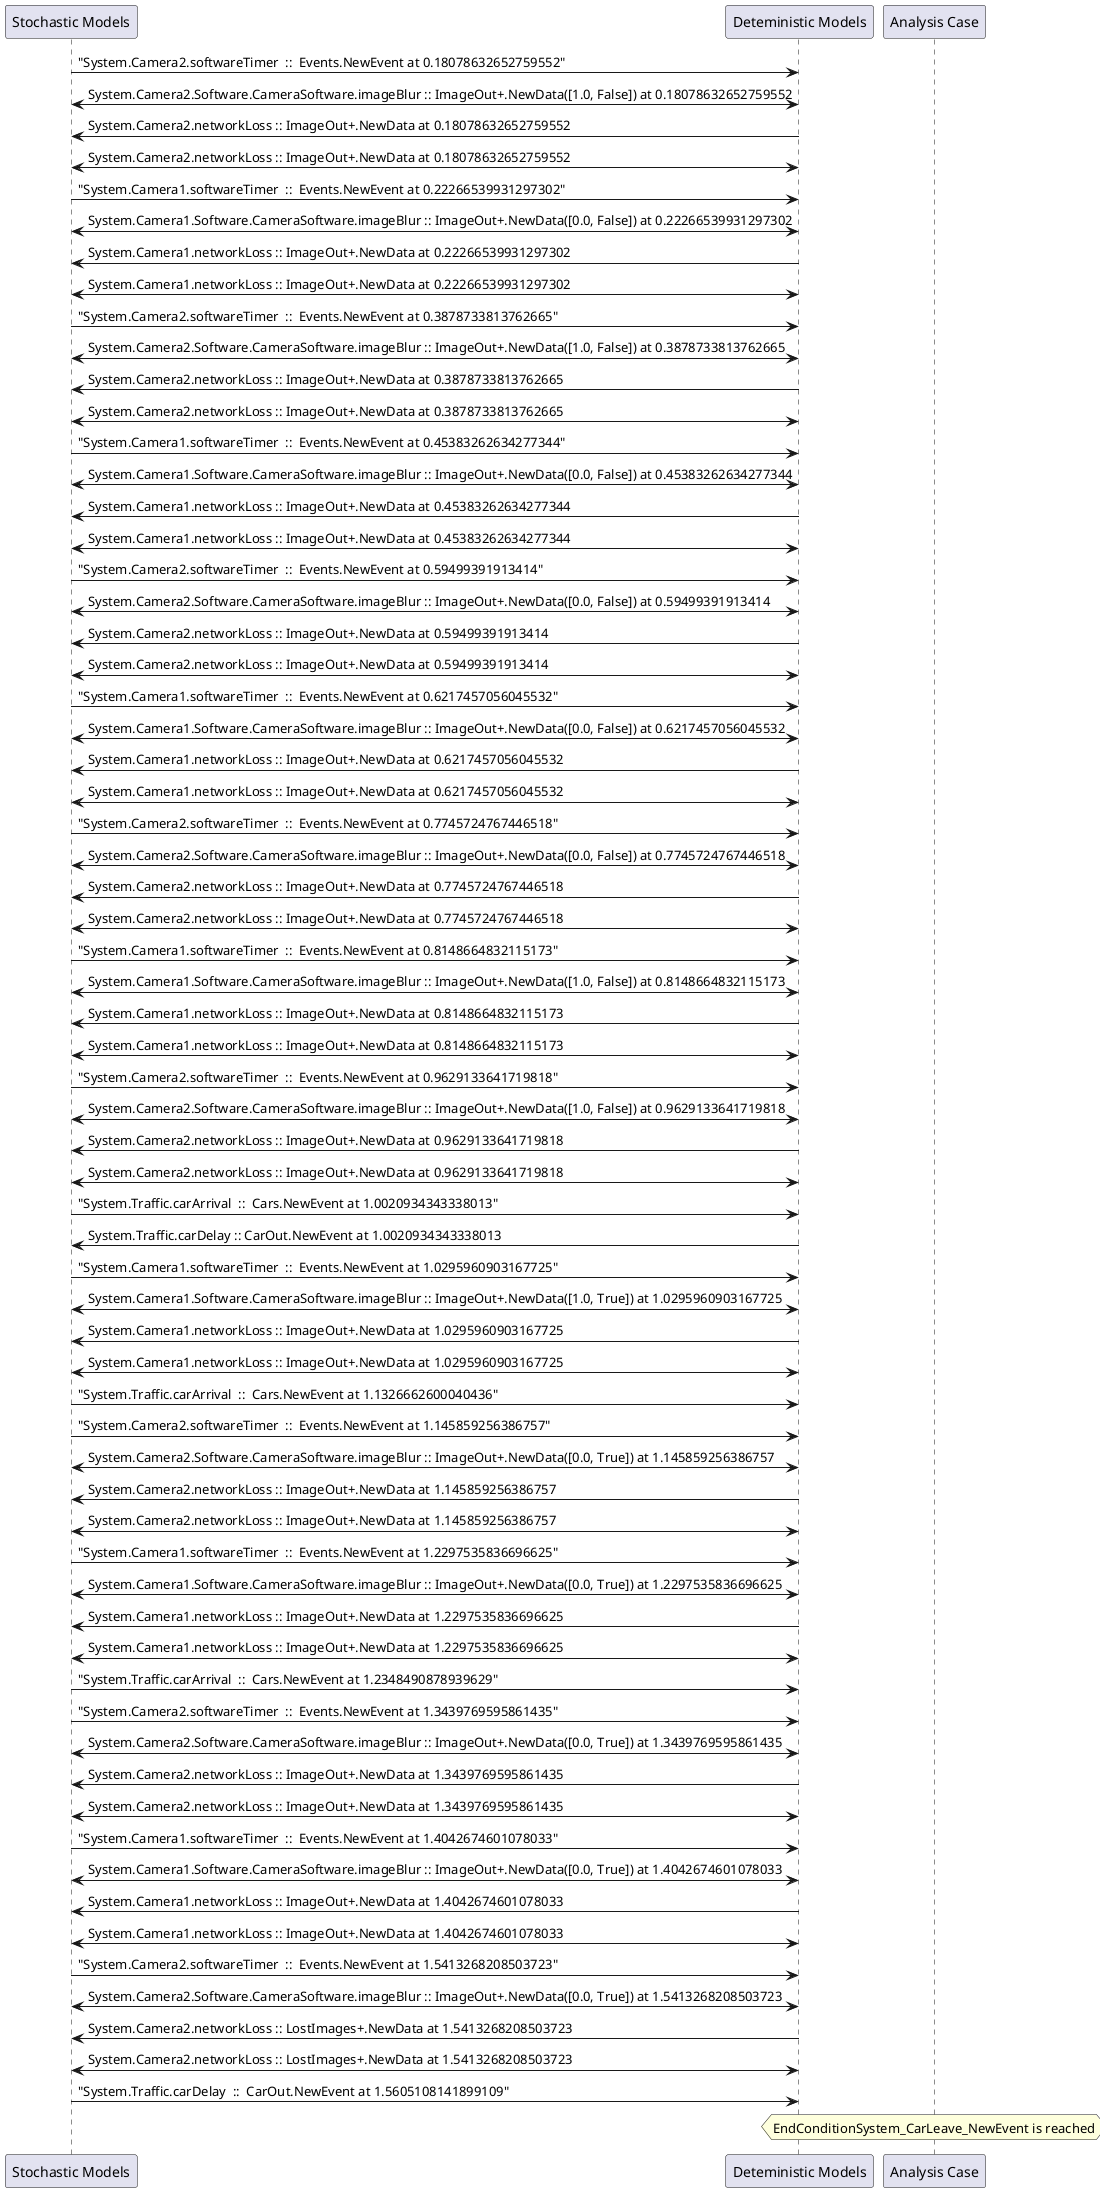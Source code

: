 
	@startuml
	participant "Stochastic Models" as stochmodel
	participant "Deteministic Models" as detmodel
	participant "Analysis Case" as analysis
	{34139_stop} stochmodel -> detmodel : "System.Camera2.softwareTimer  ::  Events.NewEvent at 0.18078632652759552"
detmodel <-> stochmodel : System.Camera2.Software.CameraSoftware.imageBlur :: ImageOut+.NewData([1.0, False]) at 0.18078632652759552
detmodel -> stochmodel : System.Camera2.networkLoss :: ImageOut+.NewData at 0.18078632652759552
detmodel <-> stochmodel : System.Camera2.networkLoss :: ImageOut+.NewData at 0.18078632652759552
{34123_stop} stochmodel -> detmodel : "System.Camera1.softwareTimer  ::  Events.NewEvent at 0.22266539931297302"
detmodel <-> stochmodel : System.Camera1.Software.CameraSoftware.imageBlur :: ImageOut+.NewData([0.0, False]) at 0.22266539931297302
detmodel -> stochmodel : System.Camera1.networkLoss :: ImageOut+.NewData at 0.22266539931297302
detmodel <-> stochmodel : System.Camera1.networkLoss :: ImageOut+.NewData at 0.22266539931297302
{34140_stop} stochmodel -> detmodel : "System.Camera2.softwareTimer  ::  Events.NewEvent at 0.3878733813762665"
detmodel <-> stochmodel : System.Camera2.Software.CameraSoftware.imageBlur :: ImageOut+.NewData([1.0, False]) at 0.3878733813762665
detmodel -> stochmodel : System.Camera2.networkLoss :: ImageOut+.NewData at 0.3878733813762665
detmodel <-> stochmodel : System.Camera2.networkLoss :: ImageOut+.NewData at 0.3878733813762665
{34124_stop} stochmodel -> detmodel : "System.Camera1.softwareTimer  ::  Events.NewEvent at 0.45383262634277344"
detmodel <-> stochmodel : System.Camera1.Software.CameraSoftware.imageBlur :: ImageOut+.NewData([0.0, False]) at 0.45383262634277344
detmodel -> stochmodel : System.Camera1.networkLoss :: ImageOut+.NewData at 0.45383262634277344
detmodel <-> stochmodel : System.Camera1.networkLoss :: ImageOut+.NewData at 0.45383262634277344
{34141_stop} stochmodel -> detmodel : "System.Camera2.softwareTimer  ::  Events.NewEvent at 0.59499391913414"
detmodel <-> stochmodel : System.Camera2.Software.CameraSoftware.imageBlur :: ImageOut+.NewData([0.0, False]) at 0.59499391913414
detmodel -> stochmodel : System.Camera2.networkLoss :: ImageOut+.NewData at 0.59499391913414
detmodel <-> stochmodel : System.Camera2.networkLoss :: ImageOut+.NewData at 0.59499391913414
{34125_stop} stochmodel -> detmodel : "System.Camera1.softwareTimer  ::  Events.NewEvent at 0.6217457056045532"
detmodel <-> stochmodel : System.Camera1.Software.CameraSoftware.imageBlur :: ImageOut+.NewData([0.0, False]) at 0.6217457056045532
detmodel -> stochmodel : System.Camera1.networkLoss :: ImageOut+.NewData at 0.6217457056045532
detmodel <-> stochmodel : System.Camera1.networkLoss :: ImageOut+.NewData at 0.6217457056045532
{34142_stop} stochmodel -> detmodel : "System.Camera2.softwareTimer  ::  Events.NewEvent at 0.7745724767446518"
detmodel <-> stochmodel : System.Camera2.Software.CameraSoftware.imageBlur :: ImageOut+.NewData([0.0, False]) at 0.7745724767446518
detmodel -> stochmodel : System.Camera2.networkLoss :: ImageOut+.NewData at 0.7745724767446518
detmodel <-> stochmodel : System.Camera2.networkLoss :: ImageOut+.NewData at 0.7745724767446518
{34126_stop} stochmodel -> detmodel : "System.Camera1.softwareTimer  ::  Events.NewEvent at 0.8148664832115173"
detmodel <-> stochmodel : System.Camera1.Software.CameraSoftware.imageBlur :: ImageOut+.NewData([1.0, False]) at 0.8148664832115173
detmodel -> stochmodel : System.Camera1.networkLoss :: ImageOut+.NewData at 0.8148664832115173
detmodel <-> stochmodel : System.Camera1.networkLoss :: ImageOut+.NewData at 0.8148664832115173
{34143_stop} stochmodel -> detmodel : "System.Camera2.softwareTimer  ::  Events.NewEvent at 0.9629133641719818"
detmodel <-> stochmodel : System.Camera2.Software.CameraSoftware.imageBlur :: ImageOut+.NewData([1.0, False]) at 0.9629133641719818
detmodel -> stochmodel : System.Camera2.networkLoss :: ImageOut+.NewData at 0.9629133641719818
detmodel <-> stochmodel : System.Camera2.networkLoss :: ImageOut+.NewData at 0.9629133641719818
{34154_stop} stochmodel -> detmodel : "System.Traffic.carArrival  ::  Cars.NewEvent at 1.0020934343338013"
{34161_start} detmodel -> stochmodel : System.Traffic.carDelay :: CarOut.NewEvent at 1.0020934343338013
{34127_stop} stochmodel -> detmodel : "System.Camera1.softwareTimer  ::  Events.NewEvent at 1.0295960903167725"
detmodel <-> stochmodel : System.Camera1.Software.CameraSoftware.imageBlur :: ImageOut+.NewData([1.0, True]) at 1.0295960903167725
detmodel -> stochmodel : System.Camera1.networkLoss :: ImageOut+.NewData at 1.0295960903167725
detmodel <-> stochmodel : System.Camera1.networkLoss :: ImageOut+.NewData at 1.0295960903167725
{34155_stop} stochmodel -> detmodel : "System.Traffic.carArrival  ::  Cars.NewEvent at 1.1326662600040436"
{34144_stop} stochmodel -> detmodel : "System.Camera2.softwareTimer  ::  Events.NewEvent at 1.145859256386757"
detmodel <-> stochmodel : System.Camera2.Software.CameraSoftware.imageBlur :: ImageOut+.NewData([0.0, True]) at 1.145859256386757
detmodel -> stochmodel : System.Camera2.networkLoss :: ImageOut+.NewData at 1.145859256386757
detmodel <-> stochmodel : System.Camera2.networkLoss :: ImageOut+.NewData at 1.145859256386757
{34128_stop} stochmodel -> detmodel : "System.Camera1.softwareTimer  ::  Events.NewEvent at 1.2297535836696625"
detmodel <-> stochmodel : System.Camera1.Software.CameraSoftware.imageBlur :: ImageOut+.NewData([0.0, True]) at 1.2297535836696625
detmodel -> stochmodel : System.Camera1.networkLoss :: ImageOut+.NewData at 1.2297535836696625
detmodel <-> stochmodel : System.Camera1.networkLoss :: ImageOut+.NewData at 1.2297535836696625
{34156_stop} stochmodel -> detmodel : "System.Traffic.carArrival  ::  Cars.NewEvent at 1.2348490878939629"
{34145_stop} stochmodel -> detmodel : "System.Camera2.softwareTimer  ::  Events.NewEvent at 1.3439769595861435"
detmodel <-> stochmodel : System.Camera2.Software.CameraSoftware.imageBlur :: ImageOut+.NewData([0.0, True]) at 1.3439769595861435
detmodel -> stochmodel : System.Camera2.networkLoss :: ImageOut+.NewData at 1.3439769595861435
detmodel <-> stochmodel : System.Camera2.networkLoss :: ImageOut+.NewData at 1.3439769595861435
{34129_stop} stochmodel -> detmodel : "System.Camera1.softwareTimer  ::  Events.NewEvent at 1.4042674601078033"
detmodel <-> stochmodel : System.Camera1.Software.CameraSoftware.imageBlur :: ImageOut+.NewData([0.0, True]) at 1.4042674601078033
detmodel -> stochmodel : System.Camera1.networkLoss :: ImageOut+.NewData at 1.4042674601078033
detmodel <-> stochmodel : System.Camera1.networkLoss :: ImageOut+.NewData at 1.4042674601078033
{34146_stop} stochmodel -> detmodel : "System.Camera2.softwareTimer  ::  Events.NewEvent at 1.5413268208503723"
detmodel <-> stochmodel : System.Camera2.Software.CameraSoftware.imageBlur :: ImageOut+.NewData([0.0, True]) at 1.5413268208503723
detmodel -> stochmodel : System.Camera2.networkLoss :: LostImages+.NewData at 1.5413268208503723
detmodel <-> stochmodel : System.Camera2.networkLoss :: LostImages+.NewData at 1.5413268208503723
{34161_stop} stochmodel -> detmodel : "System.Traffic.carDelay  ::  CarOut.NewEvent at 1.5605108141899109"
{34161_start} <-> {34161_stop} : delay
hnote over analysis 
EndConditionSystem_CarLeave_NewEvent is reached
endnote
@enduml
